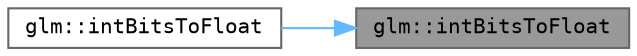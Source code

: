digraph "glm::intBitsToFloat"
{
 // LATEX_PDF_SIZE
  bgcolor="transparent";
  edge [fontname=Terminal,fontsize=10,labelfontname=Helvetica,labelfontsize=10];
  node [fontname=Terminal,fontsize=10,shape=box,height=0.2,width=0.4];
  rankdir="RL";
  Node1 [label="glm::intBitsToFloat",height=0.2,width=0.4,color="gray40", fillcolor="grey60", style="filled", fontcolor="black",tooltip=" "];
  Node1 -> Node2 [dir="back",color="steelblue1",style="solid"];
  Node2 [label="glm::intBitsToFloat",height=0.2,width=0.4,color="grey40", fillcolor="white", style="filled",URL="$group__core__func__common.html#ga6c1e68bb8664424468959c79c98d00d2",tooltip=" "];
}

